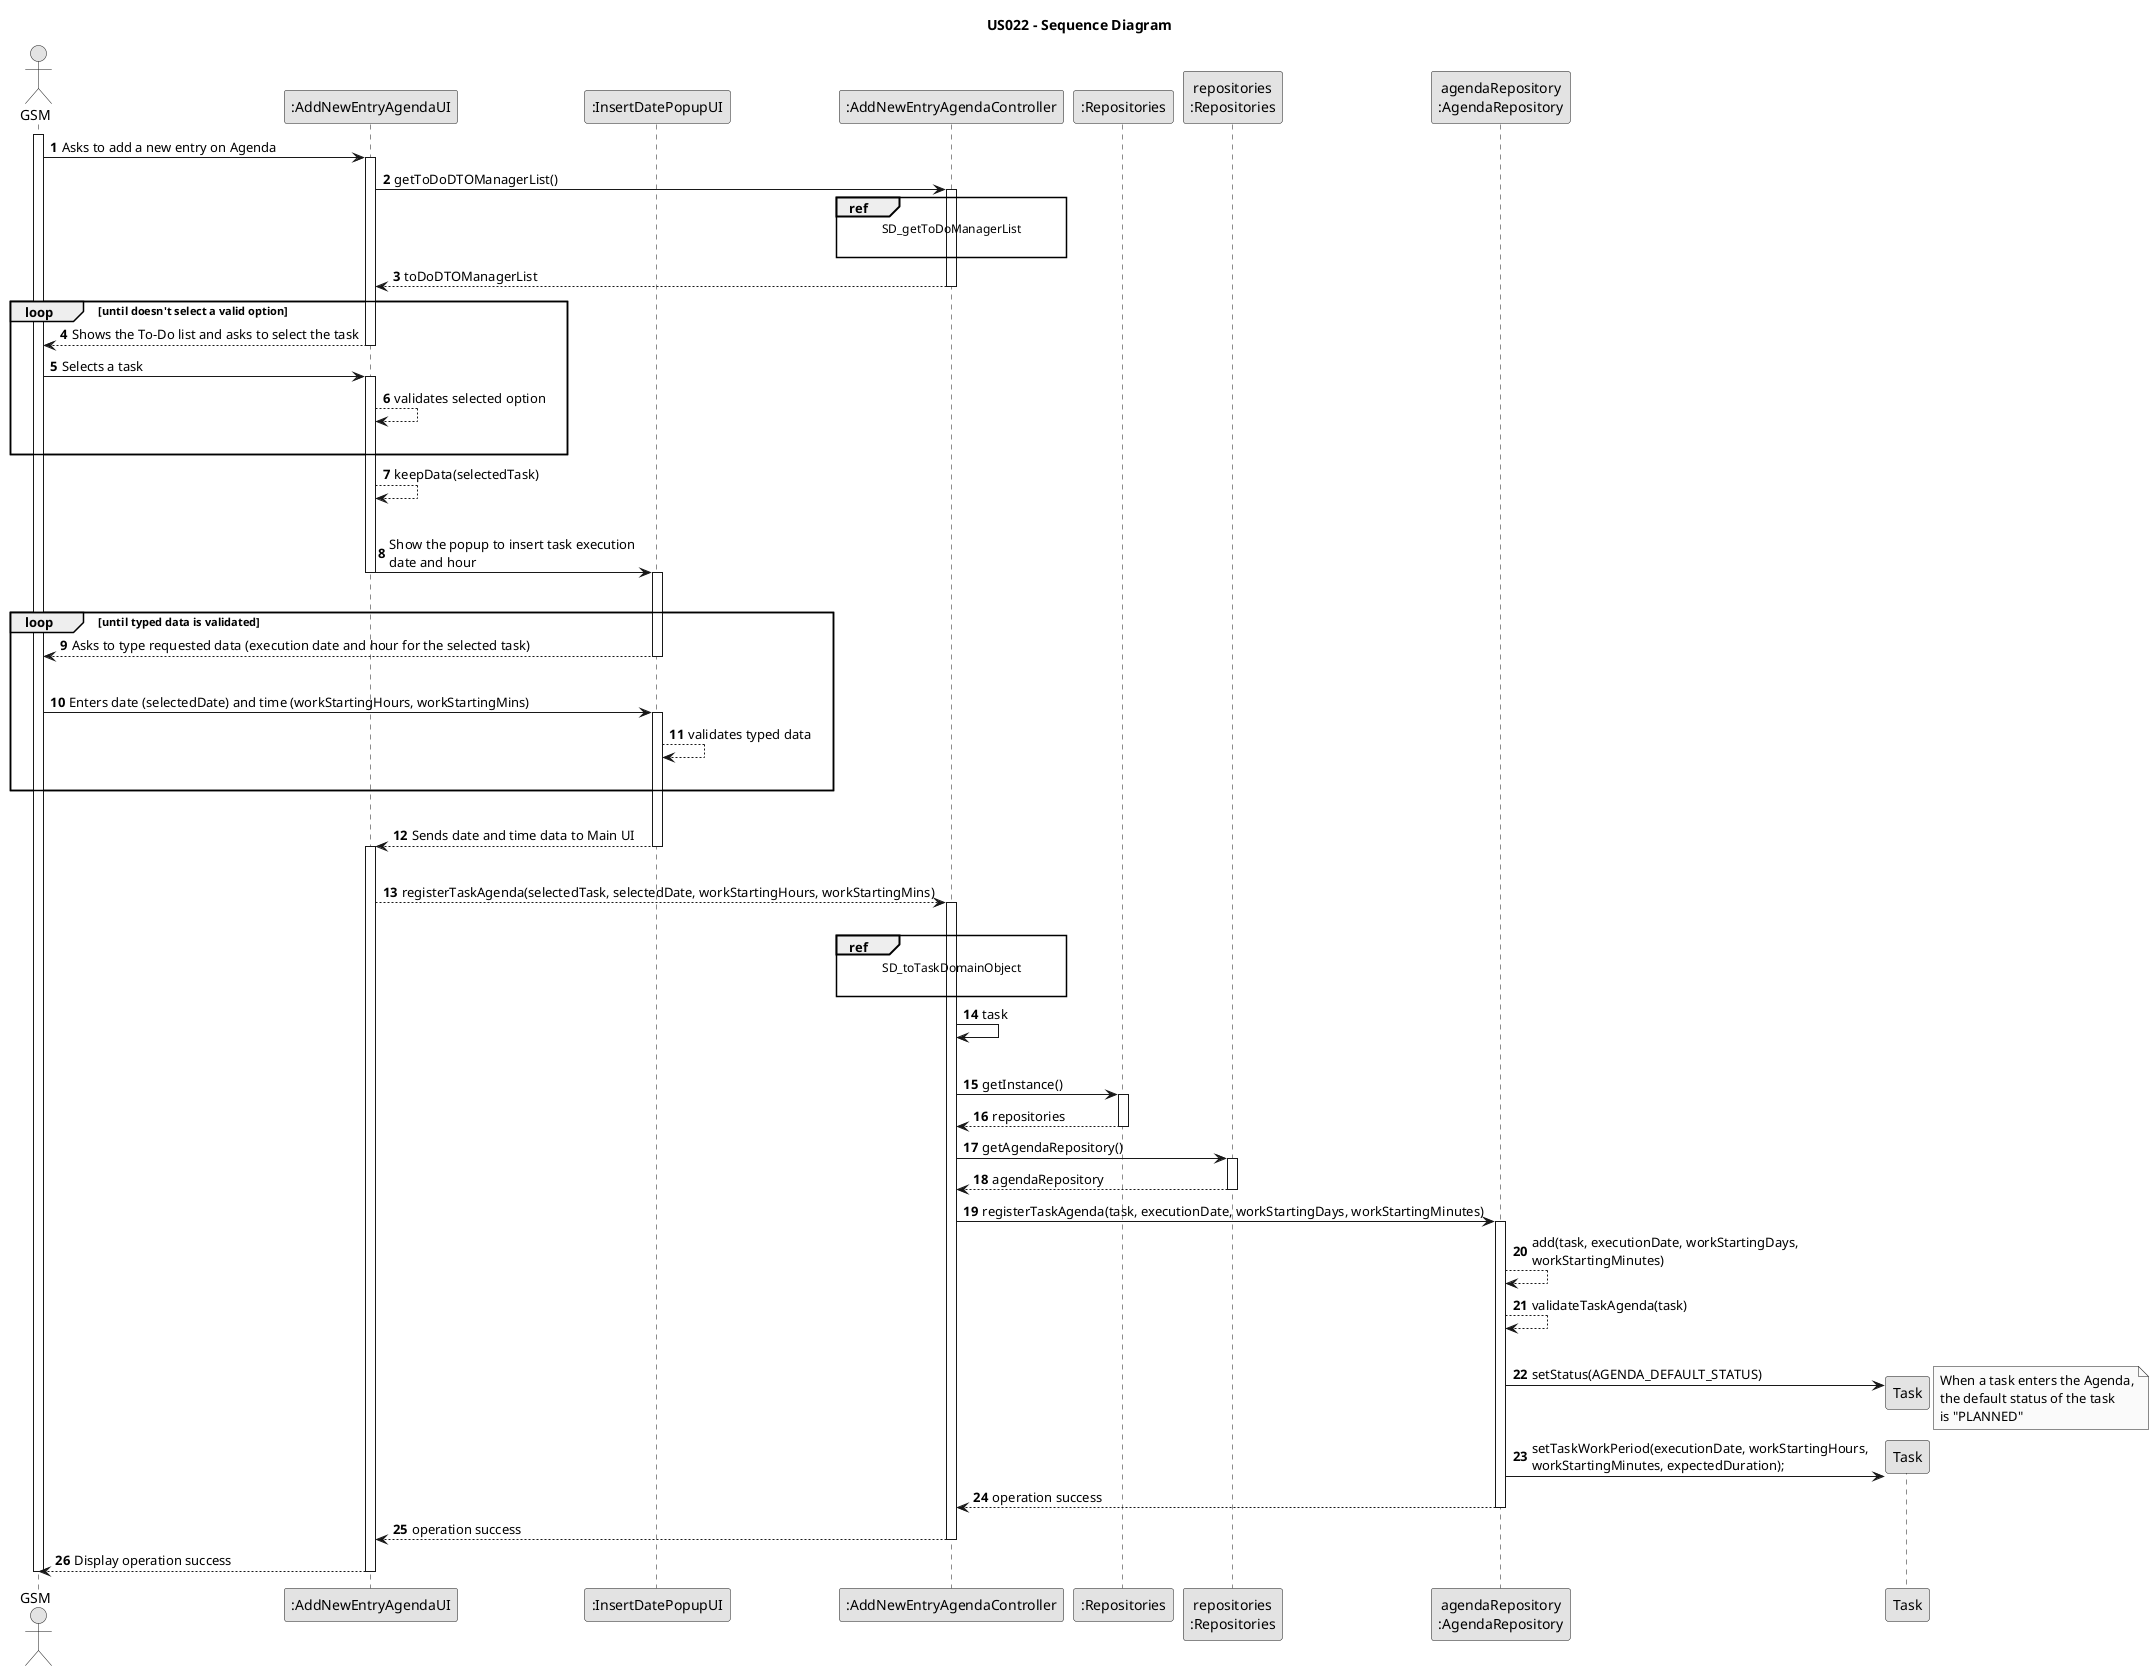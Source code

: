 @startuml
skinparam monochrome true
skinparam packageStyle rectangle
skinparam shadowing false

title US022 - Sequence Diagram

autonumber

actor "GSM" as GSM
participant ":AddNewEntryAgendaUI" as UI
participant ":InsertDatePopupUI" as Popup
participant ":AddNewEntryAgendaController" as CTRL
participant ":Repositories" as REPO
participant "repositories\n:Repositories" as REPOInstance
participant "agendaRepository\n:AgendaRepository" as AgendaRepository


activate GSM

    GSM -> UI : Asks to add a new entry on Agenda

    activate UI


    UI -> CTRL : getToDoDTOManagerList()

    activate CTRL

    ref over CTRL
    SD_getToDoManagerList

    end ref

    CTRL --> UI : toDoDTOManagerList
    deactivate CTRL

        loop until doesn't select a valid option
        UI --> GSM : Shows the To-Do list and asks to select the task


    deactivate UI


    GSM -> UI : Selects a task
    activate UI
    UI --> UI : validates selected option
        |||
        end

        UI --> UI : keepData(selectedTask)
        |||

        UI -> Popup : Show the popup to insert task execution\ndate and hour
        deactivate UI
        |||
        activate Popup

        loop until typed data is validated

        Popup --> GSM : Asks to type requested data (execution date and hour for the selected task)
        deactivate Popup

    deactivate UI
    |||
    GSM -> Popup: Enters date (selectedDate) and time (workStartingHours, workStartingMins)
    activate Popup

    Popup --> Popup : validates typed data
    |||
    end loop
    |||

        Popup --> UI: Sends date and time data to Main UI
    deactivate Popup

    activate UI
        |||
        UI --> CTRL : registerTaskAgenda(selectedTask, selectedDate, workStartingHours, workStartingMins)
        |||

        activate CTRL

        ref over CTRL
        SD_toTaskDomainObject

        end ref

        CTRL -> CTRL : task
        |||

        CTRL -> REPO : getInstance()
                    activate REPO

                        REPO --> CTRL : repositories
                    deactivate REPO
                    CTRL -> REPOInstance: getAgendaRepository()

                    activate REPOInstance

                        REPOInstance --> CTRL : agendaRepository
                    deactivate REPOInstance

                CTRL -> AgendaRepository : registerTaskAgenda(task, executionDate, workStartingDays, workStartingMinutes)
                activate AgendaRepository

                AgendaRepository --> AgendaRepository : add(task, executionDate, workStartingDays,\nworkStartingMinutes)

                AgendaRepository --> AgendaRepository : validateTaskAgenda(task)

                |||
                AgendaRepository -> Task** : setStatus(AGENDA_DEFAULT_STATUS)

                note right
                                When a task enters the Agenda,
                                the default status of the task
                                is "PLANNED"
                                             end note

                AgendaRepository -> Task** : setTaskWorkPeriod(executionDate, workStartingHours,\nworkStartingMinutes, expectedDuration);



                AgendaRepository --> CTRL : operation success
                deactivate AgendaRepository

                CTRL --> UI : operation success
                deactivate CTRL


        UI --> GSM : Display operation success
    deactivate UI

deactivate GSM

@enduml
